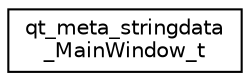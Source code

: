 digraph "Graphical Class Hierarchy"
{
  edge [fontname="Helvetica",fontsize="10",labelfontname="Helvetica",labelfontsize="10"];
  node [fontname="Helvetica",fontsize="10",shape=record];
  rankdir="LR";
  Node1 [label="qt_meta_stringdata\l_MainWindow_t",height=0.2,width=0.4,color="black", fillcolor="white", style="filled",URL="$structqt__meta__stringdata__MainWindow__t.html"];
}
